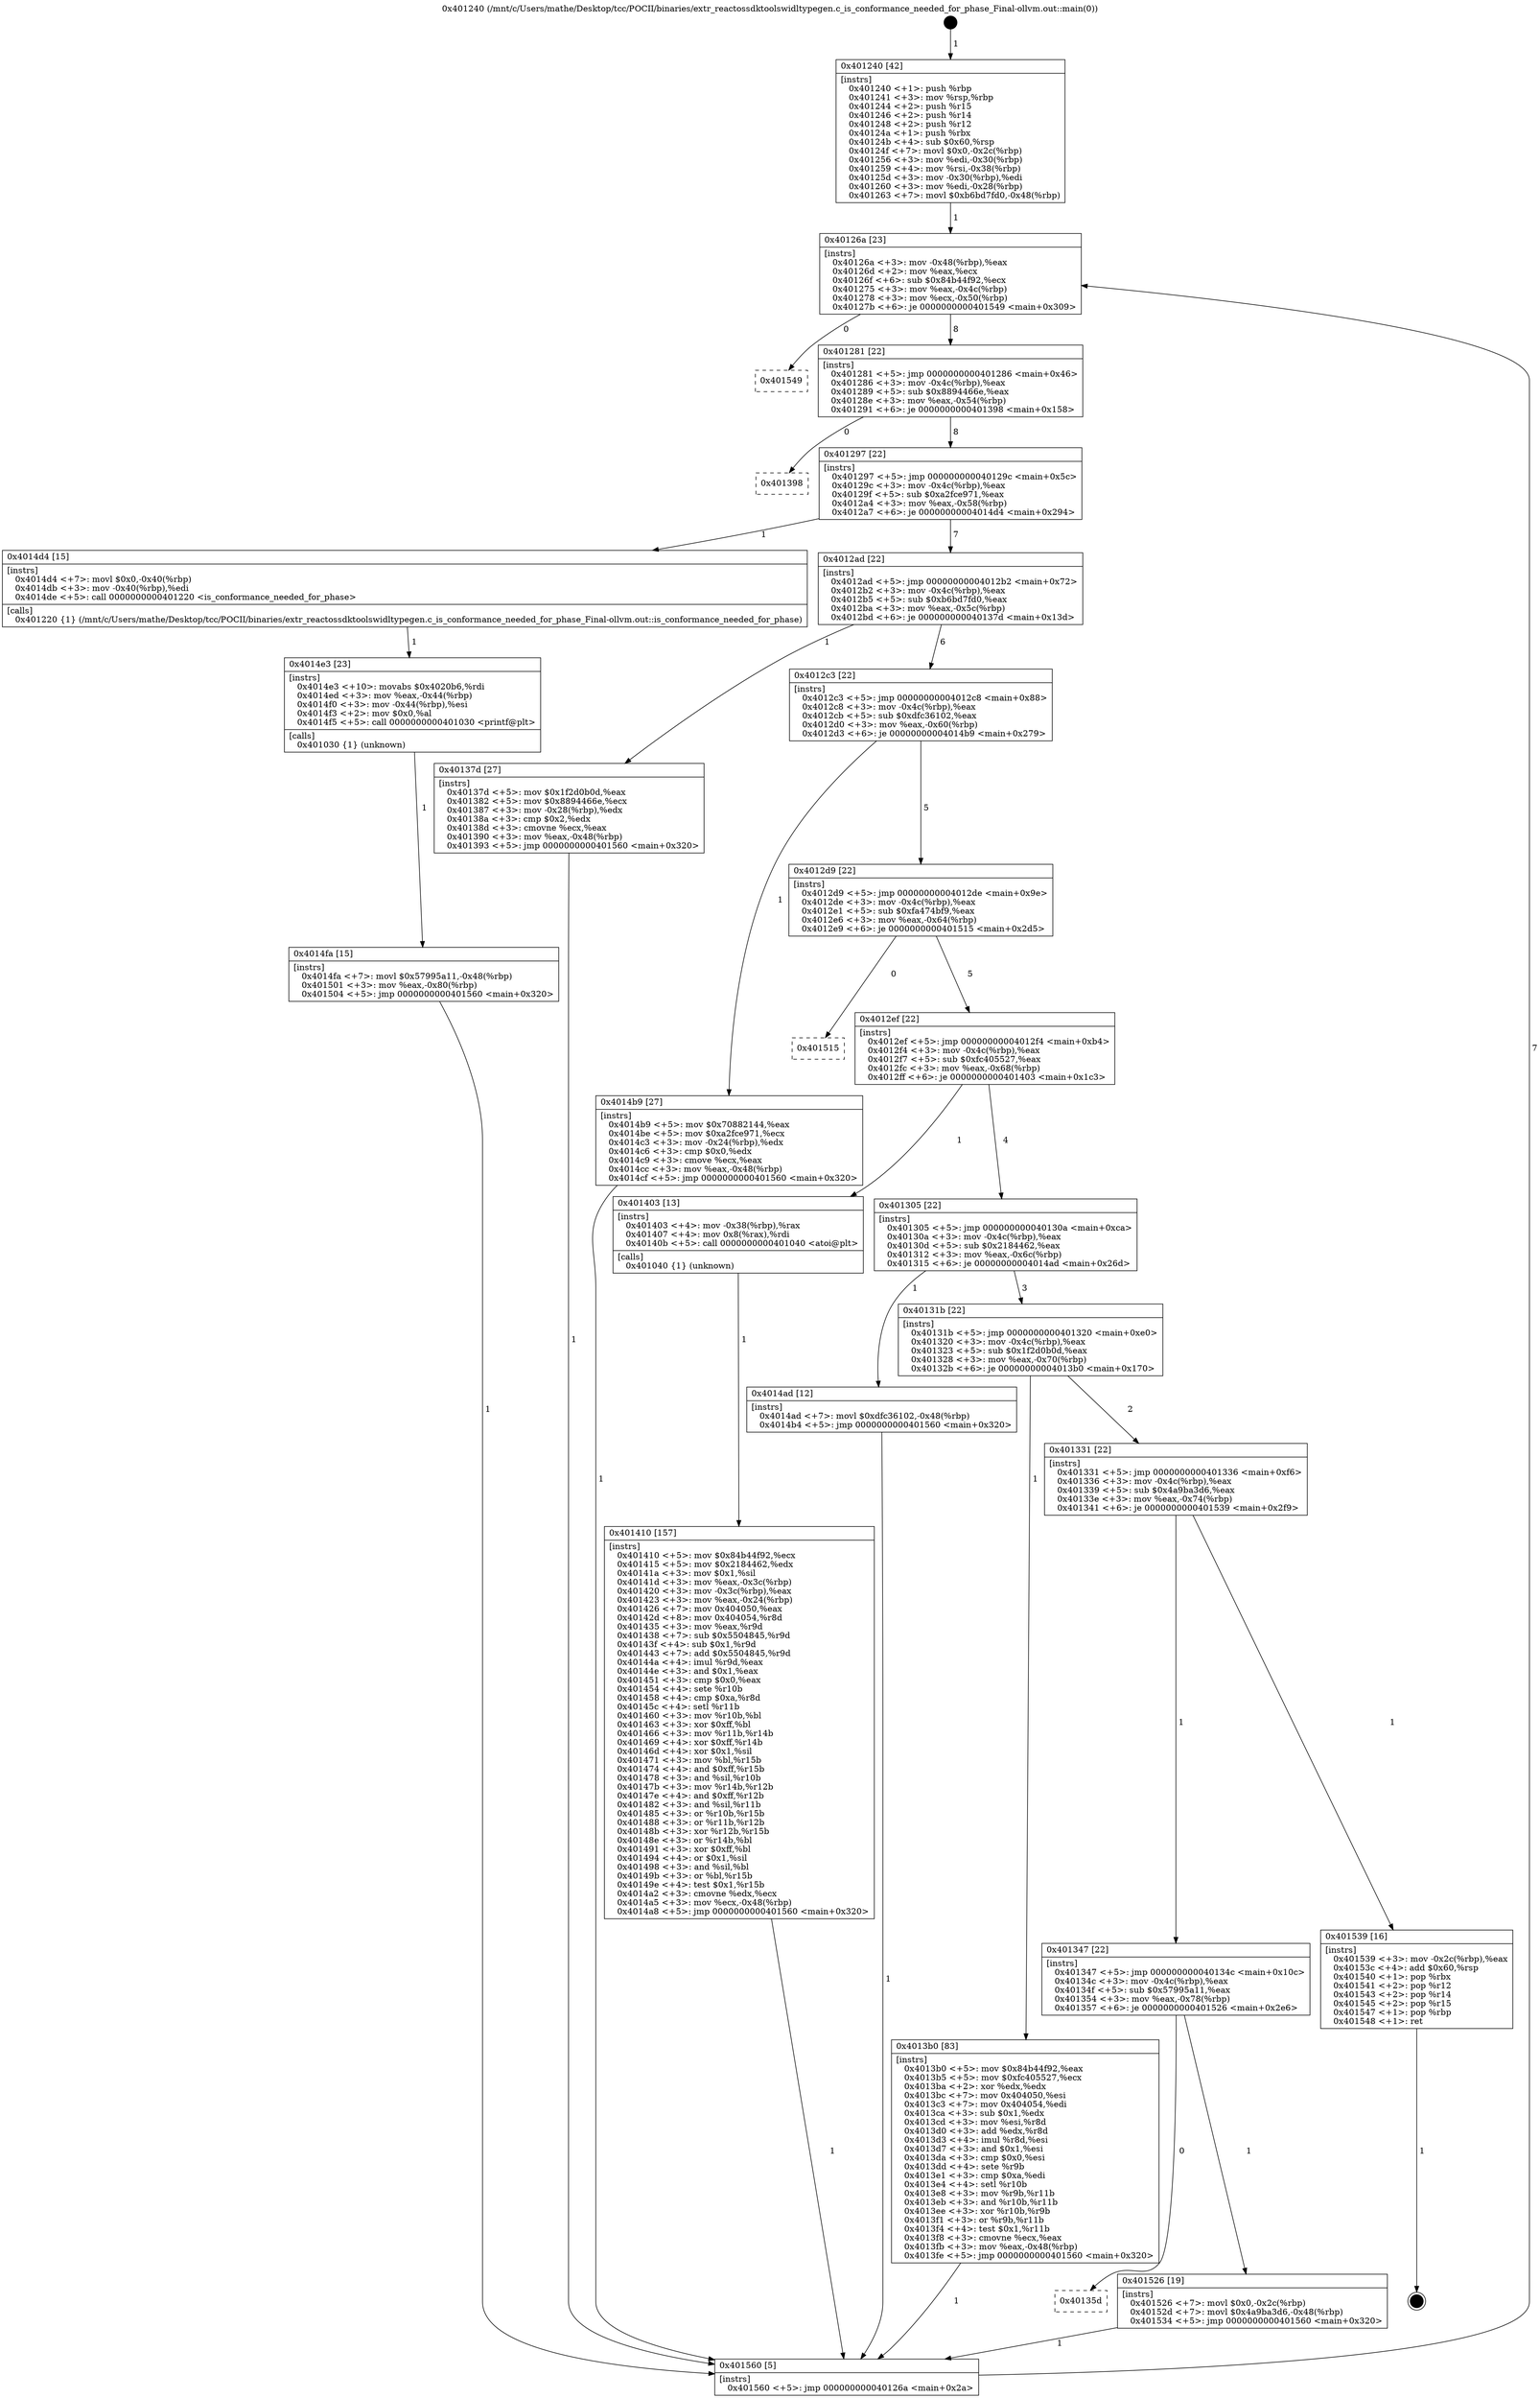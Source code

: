 digraph "0x401240" {
  label = "0x401240 (/mnt/c/Users/mathe/Desktop/tcc/POCII/binaries/extr_reactossdktoolswidltypegen.c_is_conformance_needed_for_phase_Final-ollvm.out::main(0))"
  labelloc = "t"
  node[shape=record]

  Entry [label="",width=0.3,height=0.3,shape=circle,fillcolor=black,style=filled]
  "0x40126a" [label="{
     0x40126a [23]\l
     | [instrs]\l
     &nbsp;&nbsp;0x40126a \<+3\>: mov -0x48(%rbp),%eax\l
     &nbsp;&nbsp;0x40126d \<+2\>: mov %eax,%ecx\l
     &nbsp;&nbsp;0x40126f \<+6\>: sub $0x84b44f92,%ecx\l
     &nbsp;&nbsp;0x401275 \<+3\>: mov %eax,-0x4c(%rbp)\l
     &nbsp;&nbsp;0x401278 \<+3\>: mov %ecx,-0x50(%rbp)\l
     &nbsp;&nbsp;0x40127b \<+6\>: je 0000000000401549 \<main+0x309\>\l
  }"]
  "0x401549" [label="{
     0x401549\l
  }", style=dashed]
  "0x401281" [label="{
     0x401281 [22]\l
     | [instrs]\l
     &nbsp;&nbsp;0x401281 \<+5\>: jmp 0000000000401286 \<main+0x46\>\l
     &nbsp;&nbsp;0x401286 \<+3\>: mov -0x4c(%rbp),%eax\l
     &nbsp;&nbsp;0x401289 \<+5\>: sub $0x8894466e,%eax\l
     &nbsp;&nbsp;0x40128e \<+3\>: mov %eax,-0x54(%rbp)\l
     &nbsp;&nbsp;0x401291 \<+6\>: je 0000000000401398 \<main+0x158\>\l
  }"]
  Exit [label="",width=0.3,height=0.3,shape=circle,fillcolor=black,style=filled,peripheries=2]
  "0x401398" [label="{
     0x401398\l
  }", style=dashed]
  "0x401297" [label="{
     0x401297 [22]\l
     | [instrs]\l
     &nbsp;&nbsp;0x401297 \<+5\>: jmp 000000000040129c \<main+0x5c\>\l
     &nbsp;&nbsp;0x40129c \<+3\>: mov -0x4c(%rbp),%eax\l
     &nbsp;&nbsp;0x40129f \<+5\>: sub $0xa2fce971,%eax\l
     &nbsp;&nbsp;0x4012a4 \<+3\>: mov %eax,-0x58(%rbp)\l
     &nbsp;&nbsp;0x4012a7 \<+6\>: je 00000000004014d4 \<main+0x294\>\l
  }"]
  "0x40135d" [label="{
     0x40135d\l
  }", style=dashed]
  "0x4014d4" [label="{
     0x4014d4 [15]\l
     | [instrs]\l
     &nbsp;&nbsp;0x4014d4 \<+7\>: movl $0x0,-0x40(%rbp)\l
     &nbsp;&nbsp;0x4014db \<+3\>: mov -0x40(%rbp),%edi\l
     &nbsp;&nbsp;0x4014de \<+5\>: call 0000000000401220 \<is_conformance_needed_for_phase\>\l
     | [calls]\l
     &nbsp;&nbsp;0x401220 \{1\} (/mnt/c/Users/mathe/Desktop/tcc/POCII/binaries/extr_reactossdktoolswidltypegen.c_is_conformance_needed_for_phase_Final-ollvm.out::is_conformance_needed_for_phase)\l
  }"]
  "0x4012ad" [label="{
     0x4012ad [22]\l
     | [instrs]\l
     &nbsp;&nbsp;0x4012ad \<+5\>: jmp 00000000004012b2 \<main+0x72\>\l
     &nbsp;&nbsp;0x4012b2 \<+3\>: mov -0x4c(%rbp),%eax\l
     &nbsp;&nbsp;0x4012b5 \<+5\>: sub $0xb6bd7fd0,%eax\l
     &nbsp;&nbsp;0x4012ba \<+3\>: mov %eax,-0x5c(%rbp)\l
     &nbsp;&nbsp;0x4012bd \<+6\>: je 000000000040137d \<main+0x13d\>\l
  }"]
  "0x401526" [label="{
     0x401526 [19]\l
     | [instrs]\l
     &nbsp;&nbsp;0x401526 \<+7\>: movl $0x0,-0x2c(%rbp)\l
     &nbsp;&nbsp;0x40152d \<+7\>: movl $0x4a9ba3d6,-0x48(%rbp)\l
     &nbsp;&nbsp;0x401534 \<+5\>: jmp 0000000000401560 \<main+0x320\>\l
  }"]
  "0x40137d" [label="{
     0x40137d [27]\l
     | [instrs]\l
     &nbsp;&nbsp;0x40137d \<+5\>: mov $0x1f2d0b0d,%eax\l
     &nbsp;&nbsp;0x401382 \<+5\>: mov $0x8894466e,%ecx\l
     &nbsp;&nbsp;0x401387 \<+3\>: mov -0x28(%rbp),%edx\l
     &nbsp;&nbsp;0x40138a \<+3\>: cmp $0x2,%edx\l
     &nbsp;&nbsp;0x40138d \<+3\>: cmovne %ecx,%eax\l
     &nbsp;&nbsp;0x401390 \<+3\>: mov %eax,-0x48(%rbp)\l
     &nbsp;&nbsp;0x401393 \<+5\>: jmp 0000000000401560 \<main+0x320\>\l
  }"]
  "0x4012c3" [label="{
     0x4012c3 [22]\l
     | [instrs]\l
     &nbsp;&nbsp;0x4012c3 \<+5\>: jmp 00000000004012c8 \<main+0x88\>\l
     &nbsp;&nbsp;0x4012c8 \<+3\>: mov -0x4c(%rbp),%eax\l
     &nbsp;&nbsp;0x4012cb \<+5\>: sub $0xdfc36102,%eax\l
     &nbsp;&nbsp;0x4012d0 \<+3\>: mov %eax,-0x60(%rbp)\l
     &nbsp;&nbsp;0x4012d3 \<+6\>: je 00000000004014b9 \<main+0x279\>\l
  }"]
  "0x401560" [label="{
     0x401560 [5]\l
     | [instrs]\l
     &nbsp;&nbsp;0x401560 \<+5\>: jmp 000000000040126a \<main+0x2a\>\l
  }"]
  "0x401240" [label="{
     0x401240 [42]\l
     | [instrs]\l
     &nbsp;&nbsp;0x401240 \<+1\>: push %rbp\l
     &nbsp;&nbsp;0x401241 \<+3\>: mov %rsp,%rbp\l
     &nbsp;&nbsp;0x401244 \<+2\>: push %r15\l
     &nbsp;&nbsp;0x401246 \<+2\>: push %r14\l
     &nbsp;&nbsp;0x401248 \<+2\>: push %r12\l
     &nbsp;&nbsp;0x40124a \<+1\>: push %rbx\l
     &nbsp;&nbsp;0x40124b \<+4\>: sub $0x60,%rsp\l
     &nbsp;&nbsp;0x40124f \<+7\>: movl $0x0,-0x2c(%rbp)\l
     &nbsp;&nbsp;0x401256 \<+3\>: mov %edi,-0x30(%rbp)\l
     &nbsp;&nbsp;0x401259 \<+4\>: mov %rsi,-0x38(%rbp)\l
     &nbsp;&nbsp;0x40125d \<+3\>: mov -0x30(%rbp),%edi\l
     &nbsp;&nbsp;0x401260 \<+3\>: mov %edi,-0x28(%rbp)\l
     &nbsp;&nbsp;0x401263 \<+7\>: movl $0xb6bd7fd0,-0x48(%rbp)\l
  }"]
  "0x401347" [label="{
     0x401347 [22]\l
     | [instrs]\l
     &nbsp;&nbsp;0x401347 \<+5\>: jmp 000000000040134c \<main+0x10c\>\l
     &nbsp;&nbsp;0x40134c \<+3\>: mov -0x4c(%rbp),%eax\l
     &nbsp;&nbsp;0x40134f \<+5\>: sub $0x57995a11,%eax\l
     &nbsp;&nbsp;0x401354 \<+3\>: mov %eax,-0x78(%rbp)\l
     &nbsp;&nbsp;0x401357 \<+6\>: je 0000000000401526 \<main+0x2e6\>\l
  }"]
  "0x4014b9" [label="{
     0x4014b9 [27]\l
     | [instrs]\l
     &nbsp;&nbsp;0x4014b9 \<+5\>: mov $0x70882144,%eax\l
     &nbsp;&nbsp;0x4014be \<+5\>: mov $0xa2fce971,%ecx\l
     &nbsp;&nbsp;0x4014c3 \<+3\>: mov -0x24(%rbp),%edx\l
     &nbsp;&nbsp;0x4014c6 \<+3\>: cmp $0x0,%edx\l
     &nbsp;&nbsp;0x4014c9 \<+3\>: cmove %ecx,%eax\l
     &nbsp;&nbsp;0x4014cc \<+3\>: mov %eax,-0x48(%rbp)\l
     &nbsp;&nbsp;0x4014cf \<+5\>: jmp 0000000000401560 \<main+0x320\>\l
  }"]
  "0x4012d9" [label="{
     0x4012d9 [22]\l
     | [instrs]\l
     &nbsp;&nbsp;0x4012d9 \<+5\>: jmp 00000000004012de \<main+0x9e\>\l
     &nbsp;&nbsp;0x4012de \<+3\>: mov -0x4c(%rbp),%eax\l
     &nbsp;&nbsp;0x4012e1 \<+5\>: sub $0xfa474bf9,%eax\l
     &nbsp;&nbsp;0x4012e6 \<+3\>: mov %eax,-0x64(%rbp)\l
     &nbsp;&nbsp;0x4012e9 \<+6\>: je 0000000000401515 \<main+0x2d5\>\l
  }"]
  "0x401539" [label="{
     0x401539 [16]\l
     | [instrs]\l
     &nbsp;&nbsp;0x401539 \<+3\>: mov -0x2c(%rbp),%eax\l
     &nbsp;&nbsp;0x40153c \<+4\>: add $0x60,%rsp\l
     &nbsp;&nbsp;0x401540 \<+1\>: pop %rbx\l
     &nbsp;&nbsp;0x401541 \<+2\>: pop %r12\l
     &nbsp;&nbsp;0x401543 \<+2\>: pop %r14\l
     &nbsp;&nbsp;0x401545 \<+2\>: pop %r15\l
     &nbsp;&nbsp;0x401547 \<+1\>: pop %rbp\l
     &nbsp;&nbsp;0x401548 \<+1\>: ret\l
  }"]
  "0x401515" [label="{
     0x401515\l
  }", style=dashed]
  "0x4012ef" [label="{
     0x4012ef [22]\l
     | [instrs]\l
     &nbsp;&nbsp;0x4012ef \<+5\>: jmp 00000000004012f4 \<main+0xb4\>\l
     &nbsp;&nbsp;0x4012f4 \<+3\>: mov -0x4c(%rbp),%eax\l
     &nbsp;&nbsp;0x4012f7 \<+5\>: sub $0xfc405527,%eax\l
     &nbsp;&nbsp;0x4012fc \<+3\>: mov %eax,-0x68(%rbp)\l
     &nbsp;&nbsp;0x4012ff \<+6\>: je 0000000000401403 \<main+0x1c3\>\l
  }"]
  "0x4014fa" [label="{
     0x4014fa [15]\l
     | [instrs]\l
     &nbsp;&nbsp;0x4014fa \<+7\>: movl $0x57995a11,-0x48(%rbp)\l
     &nbsp;&nbsp;0x401501 \<+3\>: mov %eax,-0x80(%rbp)\l
     &nbsp;&nbsp;0x401504 \<+5\>: jmp 0000000000401560 \<main+0x320\>\l
  }"]
  "0x401403" [label="{
     0x401403 [13]\l
     | [instrs]\l
     &nbsp;&nbsp;0x401403 \<+4\>: mov -0x38(%rbp),%rax\l
     &nbsp;&nbsp;0x401407 \<+4\>: mov 0x8(%rax),%rdi\l
     &nbsp;&nbsp;0x40140b \<+5\>: call 0000000000401040 \<atoi@plt\>\l
     | [calls]\l
     &nbsp;&nbsp;0x401040 \{1\} (unknown)\l
  }"]
  "0x401305" [label="{
     0x401305 [22]\l
     | [instrs]\l
     &nbsp;&nbsp;0x401305 \<+5\>: jmp 000000000040130a \<main+0xca\>\l
     &nbsp;&nbsp;0x40130a \<+3\>: mov -0x4c(%rbp),%eax\l
     &nbsp;&nbsp;0x40130d \<+5\>: sub $0x2184462,%eax\l
     &nbsp;&nbsp;0x401312 \<+3\>: mov %eax,-0x6c(%rbp)\l
     &nbsp;&nbsp;0x401315 \<+6\>: je 00000000004014ad \<main+0x26d\>\l
  }"]
  "0x4014e3" [label="{
     0x4014e3 [23]\l
     | [instrs]\l
     &nbsp;&nbsp;0x4014e3 \<+10\>: movabs $0x4020b6,%rdi\l
     &nbsp;&nbsp;0x4014ed \<+3\>: mov %eax,-0x44(%rbp)\l
     &nbsp;&nbsp;0x4014f0 \<+3\>: mov -0x44(%rbp),%esi\l
     &nbsp;&nbsp;0x4014f3 \<+2\>: mov $0x0,%al\l
     &nbsp;&nbsp;0x4014f5 \<+5\>: call 0000000000401030 \<printf@plt\>\l
     | [calls]\l
     &nbsp;&nbsp;0x401030 \{1\} (unknown)\l
  }"]
  "0x4014ad" [label="{
     0x4014ad [12]\l
     | [instrs]\l
     &nbsp;&nbsp;0x4014ad \<+7\>: movl $0xdfc36102,-0x48(%rbp)\l
     &nbsp;&nbsp;0x4014b4 \<+5\>: jmp 0000000000401560 \<main+0x320\>\l
  }"]
  "0x40131b" [label="{
     0x40131b [22]\l
     | [instrs]\l
     &nbsp;&nbsp;0x40131b \<+5\>: jmp 0000000000401320 \<main+0xe0\>\l
     &nbsp;&nbsp;0x401320 \<+3\>: mov -0x4c(%rbp),%eax\l
     &nbsp;&nbsp;0x401323 \<+5\>: sub $0x1f2d0b0d,%eax\l
     &nbsp;&nbsp;0x401328 \<+3\>: mov %eax,-0x70(%rbp)\l
     &nbsp;&nbsp;0x40132b \<+6\>: je 00000000004013b0 \<main+0x170\>\l
  }"]
  "0x401410" [label="{
     0x401410 [157]\l
     | [instrs]\l
     &nbsp;&nbsp;0x401410 \<+5\>: mov $0x84b44f92,%ecx\l
     &nbsp;&nbsp;0x401415 \<+5\>: mov $0x2184462,%edx\l
     &nbsp;&nbsp;0x40141a \<+3\>: mov $0x1,%sil\l
     &nbsp;&nbsp;0x40141d \<+3\>: mov %eax,-0x3c(%rbp)\l
     &nbsp;&nbsp;0x401420 \<+3\>: mov -0x3c(%rbp),%eax\l
     &nbsp;&nbsp;0x401423 \<+3\>: mov %eax,-0x24(%rbp)\l
     &nbsp;&nbsp;0x401426 \<+7\>: mov 0x404050,%eax\l
     &nbsp;&nbsp;0x40142d \<+8\>: mov 0x404054,%r8d\l
     &nbsp;&nbsp;0x401435 \<+3\>: mov %eax,%r9d\l
     &nbsp;&nbsp;0x401438 \<+7\>: sub $0x5504845,%r9d\l
     &nbsp;&nbsp;0x40143f \<+4\>: sub $0x1,%r9d\l
     &nbsp;&nbsp;0x401443 \<+7\>: add $0x5504845,%r9d\l
     &nbsp;&nbsp;0x40144a \<+4\>: imul %r9d,%eax\l
     &nbsp;&nbsp;0x40144e \<+3\>: and $0x1,%eax\l
     &nbsp;&nbsp;0x401451 \<+3\>: cmp $0x0,%eax\l
     &nbsp;&nbsp;0x401454 \<+4\>: sete %r10b\l
     &nbsp;&nbsp;0x401458 \<+4\>: cmp $0xa,%r8d\l
     &nbsp;&nbsp;0x40145c \<+4\>: setl %r11b\l
     &nbsp;&nbsp;0x401460 \<+3\>: mov %r10b,%bl\l
     &nbsp;&nbsp;0x401463 \<+3\>: xor $0xff,%bl\l
     &nbsp;&nbsp;0x401466 \<+3\>: mov %r11b,%r14b\l
     &nbsp;&nbsp;0x401469 \<+4\>: xor $0xff,%r14b\l
     &nbsp;&nbsp;0x40146d \<+4\>: xor $0x1,%sil\l
     &nbsp;&nbsp;0x401471 \<+3\>: mov %bl,%r15b\l
     &nbsp;&nbsp;0x401474 \<+4\>: and $0xff,%r15b\l
     &nbsp;&nbsp;0x401478 \<+3\>: and %sil,%r10b\l
     &nbsp;&nbsp;0x40147b \<+3\>: mov %r14b,%r12b\l
     &nbsp;&nbsp;0x40147e \<+4\>: and $0xff,%r12b\l
     &nbsp;&nbsp;0x401482 \<+3\>: and %sil,%r11b\l
     &nbsp;&nbsp;0x401485 \<+3\>: or %r10b,%r15b\l
     &nbsp;&nbsp;0x401488 \<+3\>: or %r11b,%r12b\l
     &nbsp;&nbsp;0x40148b \<+3\>: xor %r12b,%r15b\l
     &nbsp;&nbsp;0x40148e \<+3\>: or %r14b,%bl\l
     &nbsp;&nbsp;0x401491 \<+3\>: xor $0xff,%bl\l
     &nbsp;&nbsp;0x401494 \<+4\>: or $0x1,%sil\l
     &nbsp;&nbsp;0x401498 \<+3\>: and %sil,%bl\l
     &nbsp;&nbsp;0x40149b \<+3\>: or %bl,%r15b\l
     &nbsp;&nbsp;0x40149e \<+4\>: test $0x1,%r15b\l
     &nbsp;&nbsp;0x4014a2 \<+3\>: cmovne %edx,%ecx\l
     &nbsp;&nbsp;0x4014a5 \<+3\>: mov %ecx,-0x48(%rbp)\l
     &nbsp;&nbsp;0x4014a8 \<+5\>: jmp 0000000000401560 \<main+0x320\>\l
  }"]
  "0x4013b0" [label="{
     0x4013b0 [83]\l
     | [instrs]\l
     &nbsp;&nbsp;0x4013b0 \<+5\>: mov $0x84b44f92,%eax\l
     &nbsp;&nbsp;0x4013b5 \<+5\>: mov $0xfc405527,%ecx\l
     &nbsp;&nbsp;0x4013ba \<+2\>: xor %edx,%edx\l
     &nbsp;&nbsp;0x4013bc \<+7\>: mov 0x404050,%esi\l
     &nbsp;&nbsp;0x4013c3 \<+7\>: mov 0x404054,%edi\l
     &nbsp;&nbsp;0x4013ca \<+3\>: sub $0x1,%edx\l
     &nbsp;&nbsp;0x4013cd \<+3\>: mov %esi,%r8d\l
     &nbsp;&nbsp;0x4013d0 \<+3\>: add %edx,%r8d\l
     &nbsp;&nbsp;0x4013d3 \<+4\>: imul %r8d,%esi\l
     &nbsp;&nbsp;0x4013d7 \<+3\>: and $0x1,%esi\l
     &nbsp;&nbsp;0x4013da \<+3\>: cmp $0x0,%esi\l
     &nbsp;&nbsp;0x4013dd \<+4\>: sete %r9b\l
     &nbsp;&nbsp;0x4013e1 \<+3\>: cmp $0xa,%edi\l
     &nbsp;&nbsp;0x4013e4 \<+4\>: setl %r10b\l
     &nbsp;&nbsp;0x4013e8 \<+3\>: mov %r9b,%r11b\l
     &nbsp;&nbsp;0x4013eb \<+3\>: and %r10b,%r11b\l
     &nbsp;&nbsp;0x4013ee \<+3\>: xor %r10b,%r9b\l
     &nbsp;&nbsp;0x4013f1 \<+3\>: or %r9b,%r11b\l
     &nbsp;&nbsp;0x4013f4 \<+4\>: test $0x1,%r11b\l
     &nbsp;&nbsp;0x4013f8 \<+3\>: cmovne %ecx,%eax\l
     &nbsp;&nbsp;0x4013fb \<+3\>: mov %eax,-0x48(%rbp)\l
     &nbsp;&nbsp;0x4013fe \<+5\>: jmp 0000000000401560 \<main+0x320\>\l
  }"]
  "0x401331" [label="{
     0x401331 [22]\l
     | [instrs]\l
     &nbsp;&nbsp;0x401331 \<+5\>: jmp 0000000000401336 \<main+0xf6\>\l
     &nbsp;&nbsp;0x401336 \<+3\>: mov -0x4c(%rbp),%eax\l
     &nbsp;&nbsp;0x401339 \<+5\>: sub $0x4a9ba3d6,%eax\l
     &nbsp;&nbsp;0x40133e \<+3\>: mov %eax,-0x74(%rbp)\l
     &nbsp;&nbsp;0x401341 \<+6\>: je 0000000000401539 \<main+0x2f9\>\l
  }"]
  Entry -> "0x401240" [label=" 1"]
  "0x40126a" -> "0x401549" [label=" 0"]
  "0x40126a" -> "0x401281" [label=" 8"]
  "0x401539" -> Exit [label=" 1"]
  "0x401281" -> "0x401398" [label=" 0"]
  "0x401281" -> "0x401297" [label=" 8"]
  "0x401526" -> "0x401560" [label=" 1"]
  "0x401297" -> "0x4014d4" [label=" 1"]
  "0x401297" -> "0x4012ad" [label=" 7"]
  "0x401347" -> "0x40135d" [label=" 0"]
  "0x4012ad" -> "0x40137d" [label=" 1"]
  "0x4012ad" -> "0x4012c3" [label=" 6"]
  "0x40137d" -> "0x401560" [label=" 1"]
  "0x401240" -> "0x40126a" [label=" 1"]
  "0x401560" -> "0x40126a" [label=" 7"]
  "0x401347" -> "0x401526" [label=" 1"]
  "0x4012c3" -> "0x4014b9" [label=" 1"]
  "0x4012c3" -> "0x4012d9" [label=" 5"]
  "0x401331" -> "0x401347" [label=" 1"]
  "0x4012d9" -> "0x401515" [label=" 0"]
  "0x4012d9" -> "0x4012ef" [label=" 5"]
  "0x401331" -> "0x401539" [label=" 1"]
  "0x4012ef" -> "0x401403" [label=" 1"]
  "0x4012ef" -> "0x401305" [label=" 4"]
  "0x4014fa" -> "0x401560" [label=" 1"]
  "0x401305" -> "0x4014ad" [label=" 1"]
  "0x401305" -> "0x40131b" [label=" 3"]
  "0x4014e3" -> "0x4014fa" [label=" 1"]
  "0x40131b" -> "0x4013b0" [label=" 1"]
  "0x40131b" -> "0x401331" [label=" 2"]
  "0x4013b0" -> "0x401560" [label=" 1"]
  "0x401403" -> "0x401410" [label=" 1"]
  "0x401410" -> "0x401560" [label=" 1"]
  "0x4014ad" -> "0x401560" [label=" 1"]
  "0x4014b9" -> "0x401560" [label=" 1"]
  "0x4014d4" -> "0x4014e3" [label=" 1"]
}
